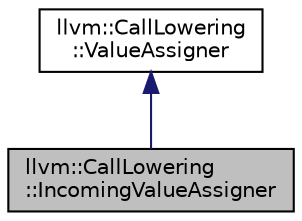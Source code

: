 digraph "llvm::CallLowering::IncomingValueAssigner"
{
 // LATEX_PDF_SIZE
  bgcolor="transparent";
  edge [fontname="Helvetica",fontsize="10",labelfontname="Helvetica",labelfontsize="10"];
  node [fontname="Helvetica",fontsize="10",shape=record];
  Node1 [label="llvm::CallLowering\l::IncomingValueAssigner",height=0.2,width=0.4,color="black", fillcolor="grey75", style="filled", fontcolor="black",tooltip=" "];
  Node2 -> Node1 [dir="back",color="midnightblue",fontsize="10",style="solid",fontname="Helvetica"];
  Node2 [label="llvm::CallLowering\l::ValueAssigner",height=0.2,width=0.4,color="black",URL="$structllvm_1_1CallLowering_1_1ValueAssigner.html",tooltip="Argument handling is mostly uniform between the four places that make these decisions: function forma..."];
}
